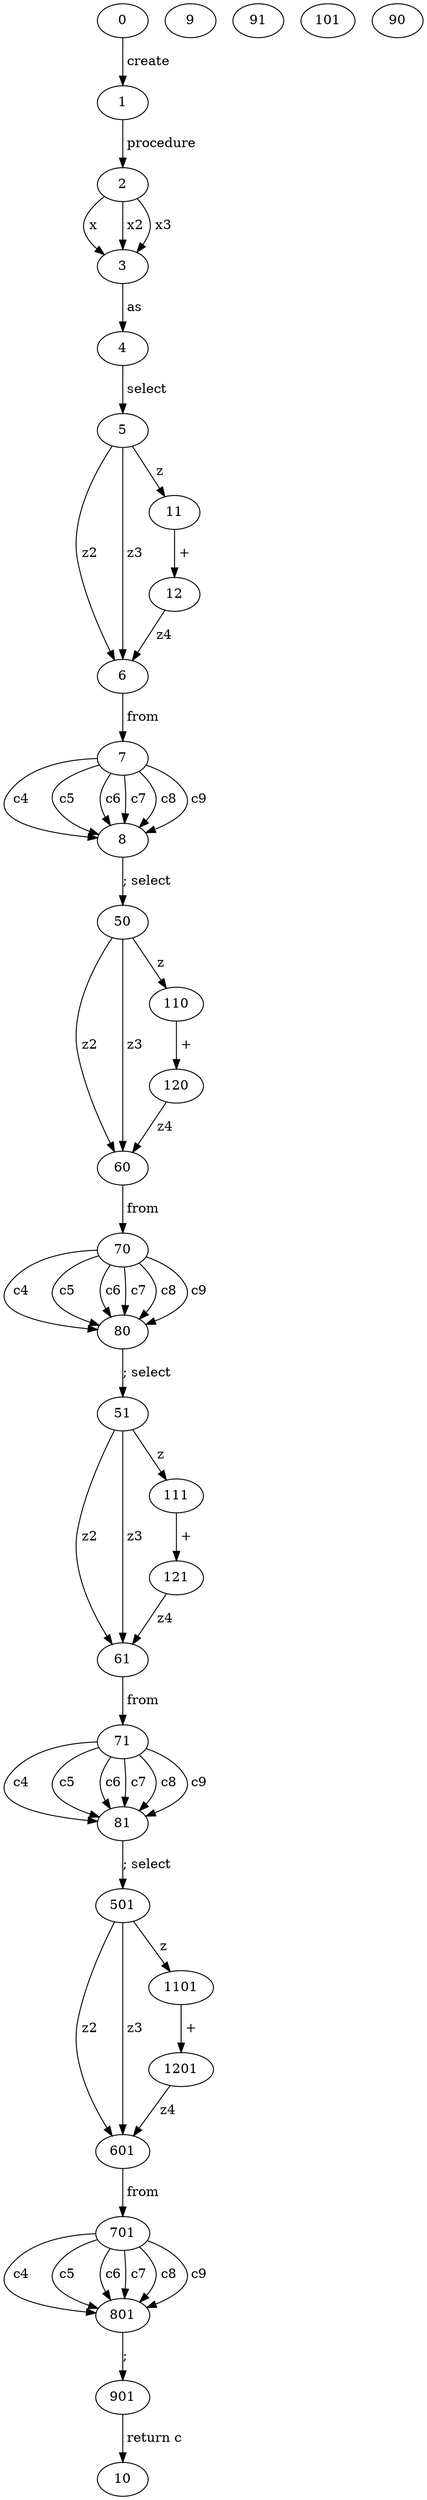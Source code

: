 digraph G
{
0;1;2;3;4;5;6;7;8;9;10;11;12;
51;61;71;81;91;101;111;121;
50;60;70;80;90;110;120;
501;601;701;801;901;1101;1201;

0->1 [label=" create "];
1->2 [label=" procedure"];
2->3 [label=" x "];
2->3 [label=" x2 "];
2->3 [label=" x3 "];
3->4 [label=" as "];
4->5 [label=" select"];
5->11 [label=" z "];
11->12 [label=" + "];
12->6 [label=" z4 "];
5->6 [label=" z2 "];
5->6 [label=" z3 "];
6->7 [label=" from "];
7->8 [label=" c4 "];
7->8 [label=" c5 "];
7->8 [label=" c6 "];
7->8 [label=" c7 "];
7->8 [label=" c8 "];
7->8 [label=" c9 "];
8->50 [label="; select"];
50->110 [label=" z "];
110->120 [label=" + "];
120->60 [label=" z4 "];
50->60 [label=" z2 "];
50->60 [label=" z3 "];
60->70 [label=" from "];
70->80 [label=" c4 "];
70->80 [label=" c5 "];
70->80 [label=" c6 "];
70->80 [label=" c7 "];
70->80 [label=" c8 "];
70->80 [label=" c9 "];

80->51 [label="; select"];
51->111 [label=" z "];
111->121 [label=" + "];
121->61 [label=" z4 "];
51->61 [label=" z2 "];
51->61 [label=" z3 "];
61->71 [label=" from "];
71->81 [label=" c4 "];
71->81 [label=" c5 "];
71->81 [label=" c6 "];
71->81 [label=" c7 "];
71->81 [label=" c8 "];
71->81 [label=" c9 "];
81->501 [label="; select"];
501->1101 [label=" z "];
1101->1201 [label=" + "];
1201->601 [label=" z4 "];
501->601 [label=" z2 "];
501->601 [label=" z3 "];
601->701 [label=" from "];
701->801 [label=" c4 "];
701->801 [label=" c5 "];
701->801 [label=" c6 "];
701->801 [label=" c7 "];
701->801 [label=" c8 "];
701->801 [label=" c9 "];
801->901 [label=";"];
901->10 [label=" return c "];
}